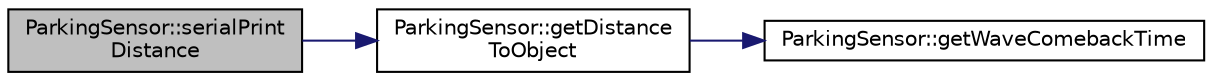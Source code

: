 digraph "ParkingSensor::serialPrintDistance"
{
 // LATEX_PDF_SIZE
  edge [fontname="Helvetica",fontsize="10",labelfontname="Helvetica",labelfontsize="10"];
  node [fontname="Helvetica",fontsize="10",shape=record];
  rankdir="LR";
  Node1 [label="ParkingSensor::serialPrint\lDistance",height=0.2,width=0.4,color="black", fillcolor="grey75", style="filled", fontcolor="black",tooltip=" "];
  Node1 -> Node2 [color="midnightblue",fontsize="10",style="solid",fontname="Helvetica"];
  Node2 [label="ParkingSensor::getDistance\lToObject",height=0.2,width=0.4,color="black", fillcolor="white", style="filled",URL="$class_parking_sensor.html#afe9352318215cf3ca634bbd9629eb65b",tooltip=" "];
  Node2 -> Node3 [color="midnightblue",fontsize="10",style="solid",fontname="Helvetica"];
  Node3 [label="ParkingSensor::getWaveComebackTime",height=0.2,width=0.4,color="black", fillcolor="white", style="filled",URL="$class_parking_sensor.html#a54f438a973ae30d67dbf1786f9794982",tooltip=" "];
}
